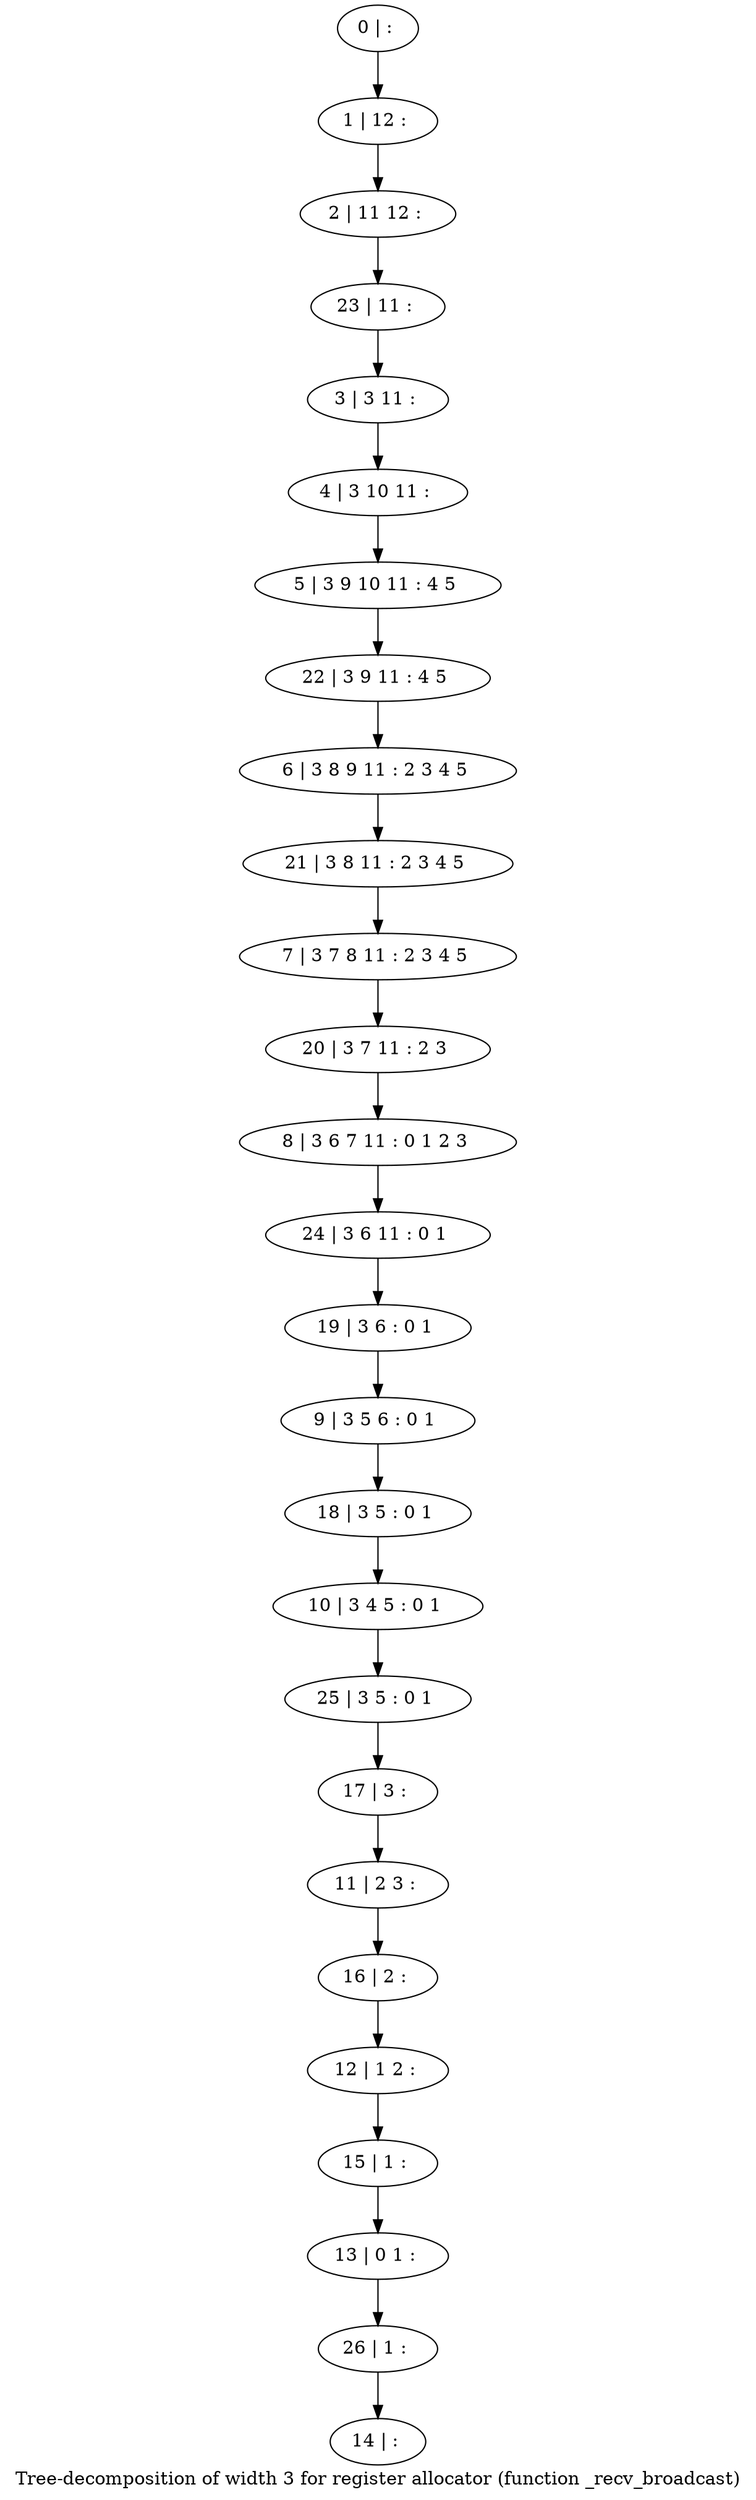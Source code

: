 digraph G {
graph [label="Tree-decomposition of width 3 for register allocator (function _recv_broadcast)"]
0[label="0 | : "];
1[label="1 | 12 : "];
2[label="2 | 11 12 : "];
3[label="3 | 3 11 : "];
4[label="4 | 3 10 11 : "];
5[label="5 | 3 9 10 11 : 4 5 "];
6[label="6 | 3 8 9 11 : 2 3 4 5 "];
7[label="7 | 3 7 8 11 : 2 3 4 5 "];
8[label="8 | 3 6 7 11 : 0 1 2 3 "];
9[label="9 | 3 5 6 : 0 1 "];
10[label="10 | 3 4 5 : 0 1 "];
11[label="11 | 2 3 : "];
12[label="12 | 1 2 : "];
13[label="13 | 0 1 : "];
14[label="14 | : "];
15[label="15 | 1 : "];
16[label="16 | 2 : "];
17[label="17 | 3 : "];
18[label="18 | 3 5 : 0 1 "];
19[label="19 | 3 6 : 0 1 "];
20[label="20 | 3 7 11 : 2 3 "];
21[label="21 | 3 8 11 : 2 3 4 5 "];
22[label="22 | 3 9 11 : 4 5 "];
23[label="23 | 11 : "];
24[label="24 | 3 6 11 : 0 1 "];
25[label="25 | 3 5 : 0 1 "];
26[label="26 | 1 : "];
0->1 ;
1->2 ;
3->4 ;
4->5 ;
15->13 ;
12->15 ;
16->12 ;
11->16 ;
17->11 ;
18->10 ;
9->18 ;
19->9 ;
20->8 ;
7->20 ;
21->7 ;
6->21 ;
22->6 ;
5->22 ;
23->3 ;
2->23 ;
24->19 ;
8->24 ;
25->17 ;
10->25 ;
26->14 ;
13->26 ;
}
